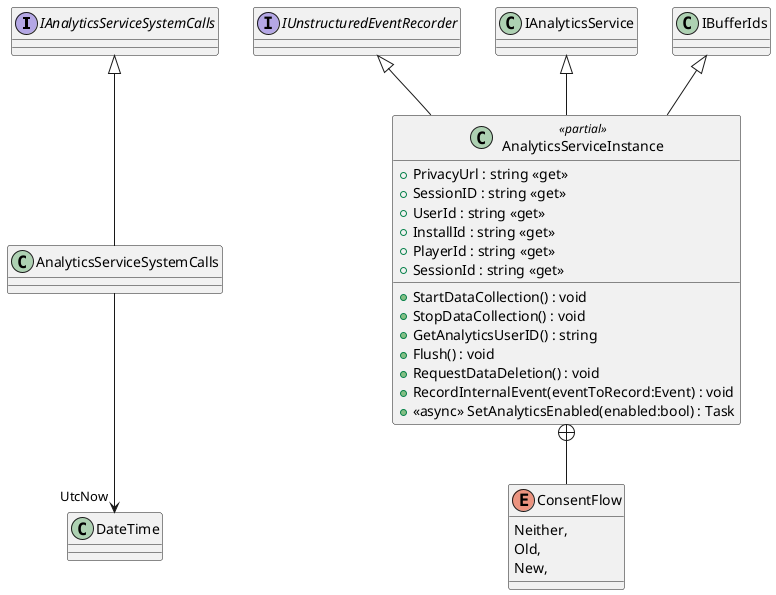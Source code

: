 @startuml
interface IAnalyticsServiceSystemCalls {
}
class AnalyticsServiceSystemCalls {
}
interface IUnstructuredEventRecorder {
}
class AnalyticsServiceInstance <<partial>> {
    + PrivacyUrl : string <<get>>
    + SessionID : string <<get>>
    + UserId : string <<get>>
    + InstallId : string <<get>>
    + PlayerId : string <<get>>
    + SessionId : string <<get>>
    + StartDataCollection() : void
    + StopDataCollection() : void
    + GetAnalyticsUserID() : string
    + Flush() : void
    + RequestDataDeletion() : void
    + RecordInternalEvent(eventToRecord:Event) : void
    + <<async>> SetAnalyticsEnabled(enabled:bool) : Task
}
enum ConsentFlow {
    Neither,
    Old,
    New,
}
IAnalyticsServiceSystemCalls <|-- AnalyticsServiceSystemCalls
AnalyticsServiceSystemCalls --> "UtcNow" DateTime
IAnalyticsService <|-- AnalyticsServiceInstance
IUnstructuredEventRecorder <|-- AnalyticsServiceInstance
IBufferIds <|-- AnalyticsServiceInstance
AnalyticsServiceInstance +-- ConsentFlow
@enduml
